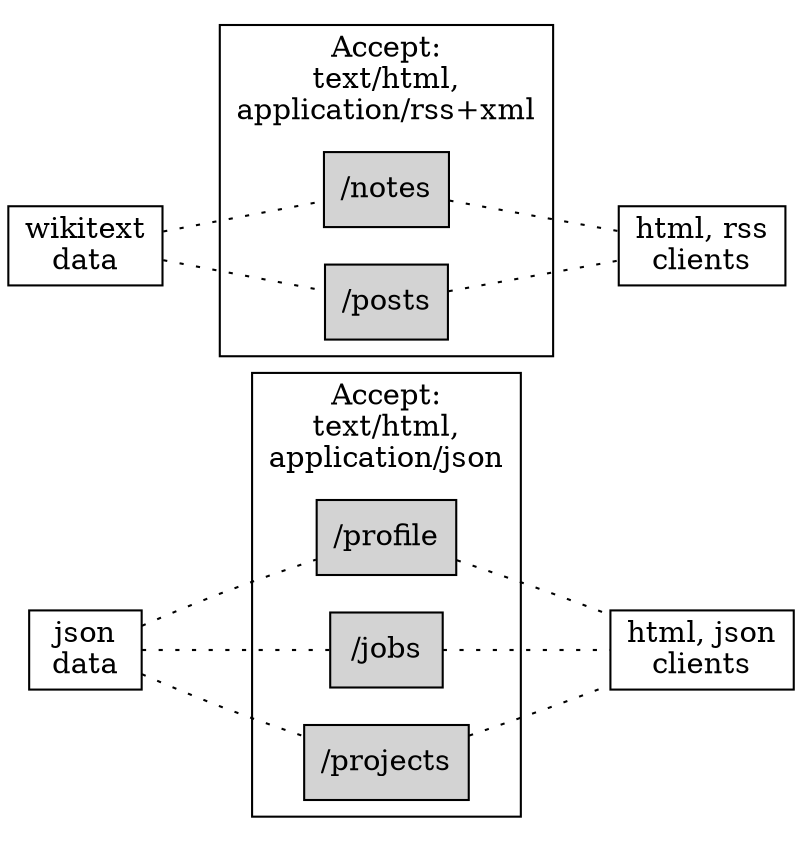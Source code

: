 graph appd {
	node[shape=box style=filled]
	edge[style=dotted]
	rankdir=LR

	json[label="json\ndata" fillcolor=none]
	wikitext[label="wikitext\ndata" fillcolor=none]

	subgraph cluster_data_routes {
		label="Accept:\ntext/html,\napplication/json"
		profileRoute[label="/profile"]
		jobsRoute[label="/jobs"]
		projectsRoute[label="/projects"]
	}

	subgraph cluster_feed_routes {
		label="Accept:\ntext/html,\napplication/rss+xml"
		notesRoute[label="/notes"]
		postsRoute[label="/posts"]
	}

	dataViews[label="html, json\nclients" fillcolor=none]
	feedViews[label="html, rss\nclients" fillcolor=none]

	json -- profileRoute
	json -- jobsRoute
	json -- projectsRoute

	wikitext -- notesRoute
	wikitext -- postsRoute

	notesRoute -- feedViews
	postsRoute -- feedViews

	profileRoute -- dataViews
	jobsRoute -- dataViews
	projectsRoute -- dataViews
}